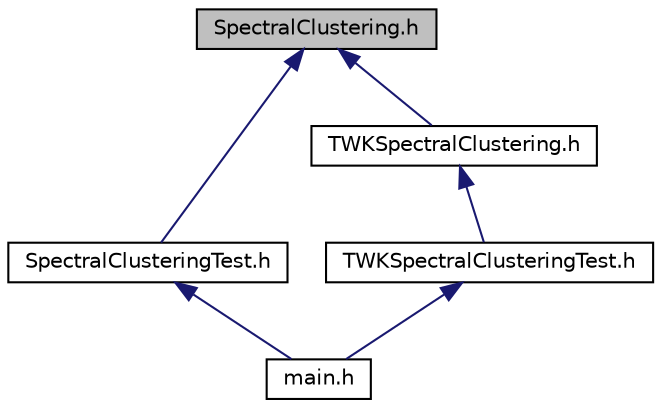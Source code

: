 digraph "SpectralClustering.h"
{
  edge [fontname="Helvetica",fontsize="10",labelfontname="Helvetica",labelfontsize="10"];
  node [fontname="Helvetica",fontsize="10",shape=record];
  Node1 [label="SpectralClustering.h",height=0.2,width=0.4,color="black", fillcolor="grey75", style="filled" fontcolor="black"];
  Node1 -> Node2 [dir="back",color="midnightblue",fontsize="10",style="solid",fontname="Helvetica"];
  Node2 [label="SpectralClusteringTest.h",height=0.2,width=0.4,color="black", fillcolor="white", style="filled",URL="$_spectral_clustering_test_8h_source.html"];
  Node2 -> Node3 [dir="back",color="midnightblue",fontsize="10",style="solid",fontname="Helvetica"];
  Node3 [label="main.h",height=0.2,width=0.4,color="black", fillcolor="white", style="filled",URL="$main_8h_source.html"];
  Node1 -> Node4 [dir="back",color="midnightblue",fontsize="10",style="solid",fontname="Helvetica"];
  Node4 [label="TWKSpectralClustering.h",height=0.2,width=0.4,color="black", fillcolor="white", style="filled",URL="$_t_w_k_spectral_clustering_8h.html"];
  Node4 -> Node5 [dir="back",color="midnightblue",fontsize="10",style="solid",fontname="Helvetica"];
  Node5 [label="TWKSpectralClusteringTest.h",height=0.2,width=0.4,color="black", fillcolor="white", style="filled",URL="$_t_w_k_spectral_clustering_test_8h_source.html"];
  Node5 -> Node3 [dir="back",color="midnightblue",fontsize="10",style="solid",fontname="Helvetica"];
}
